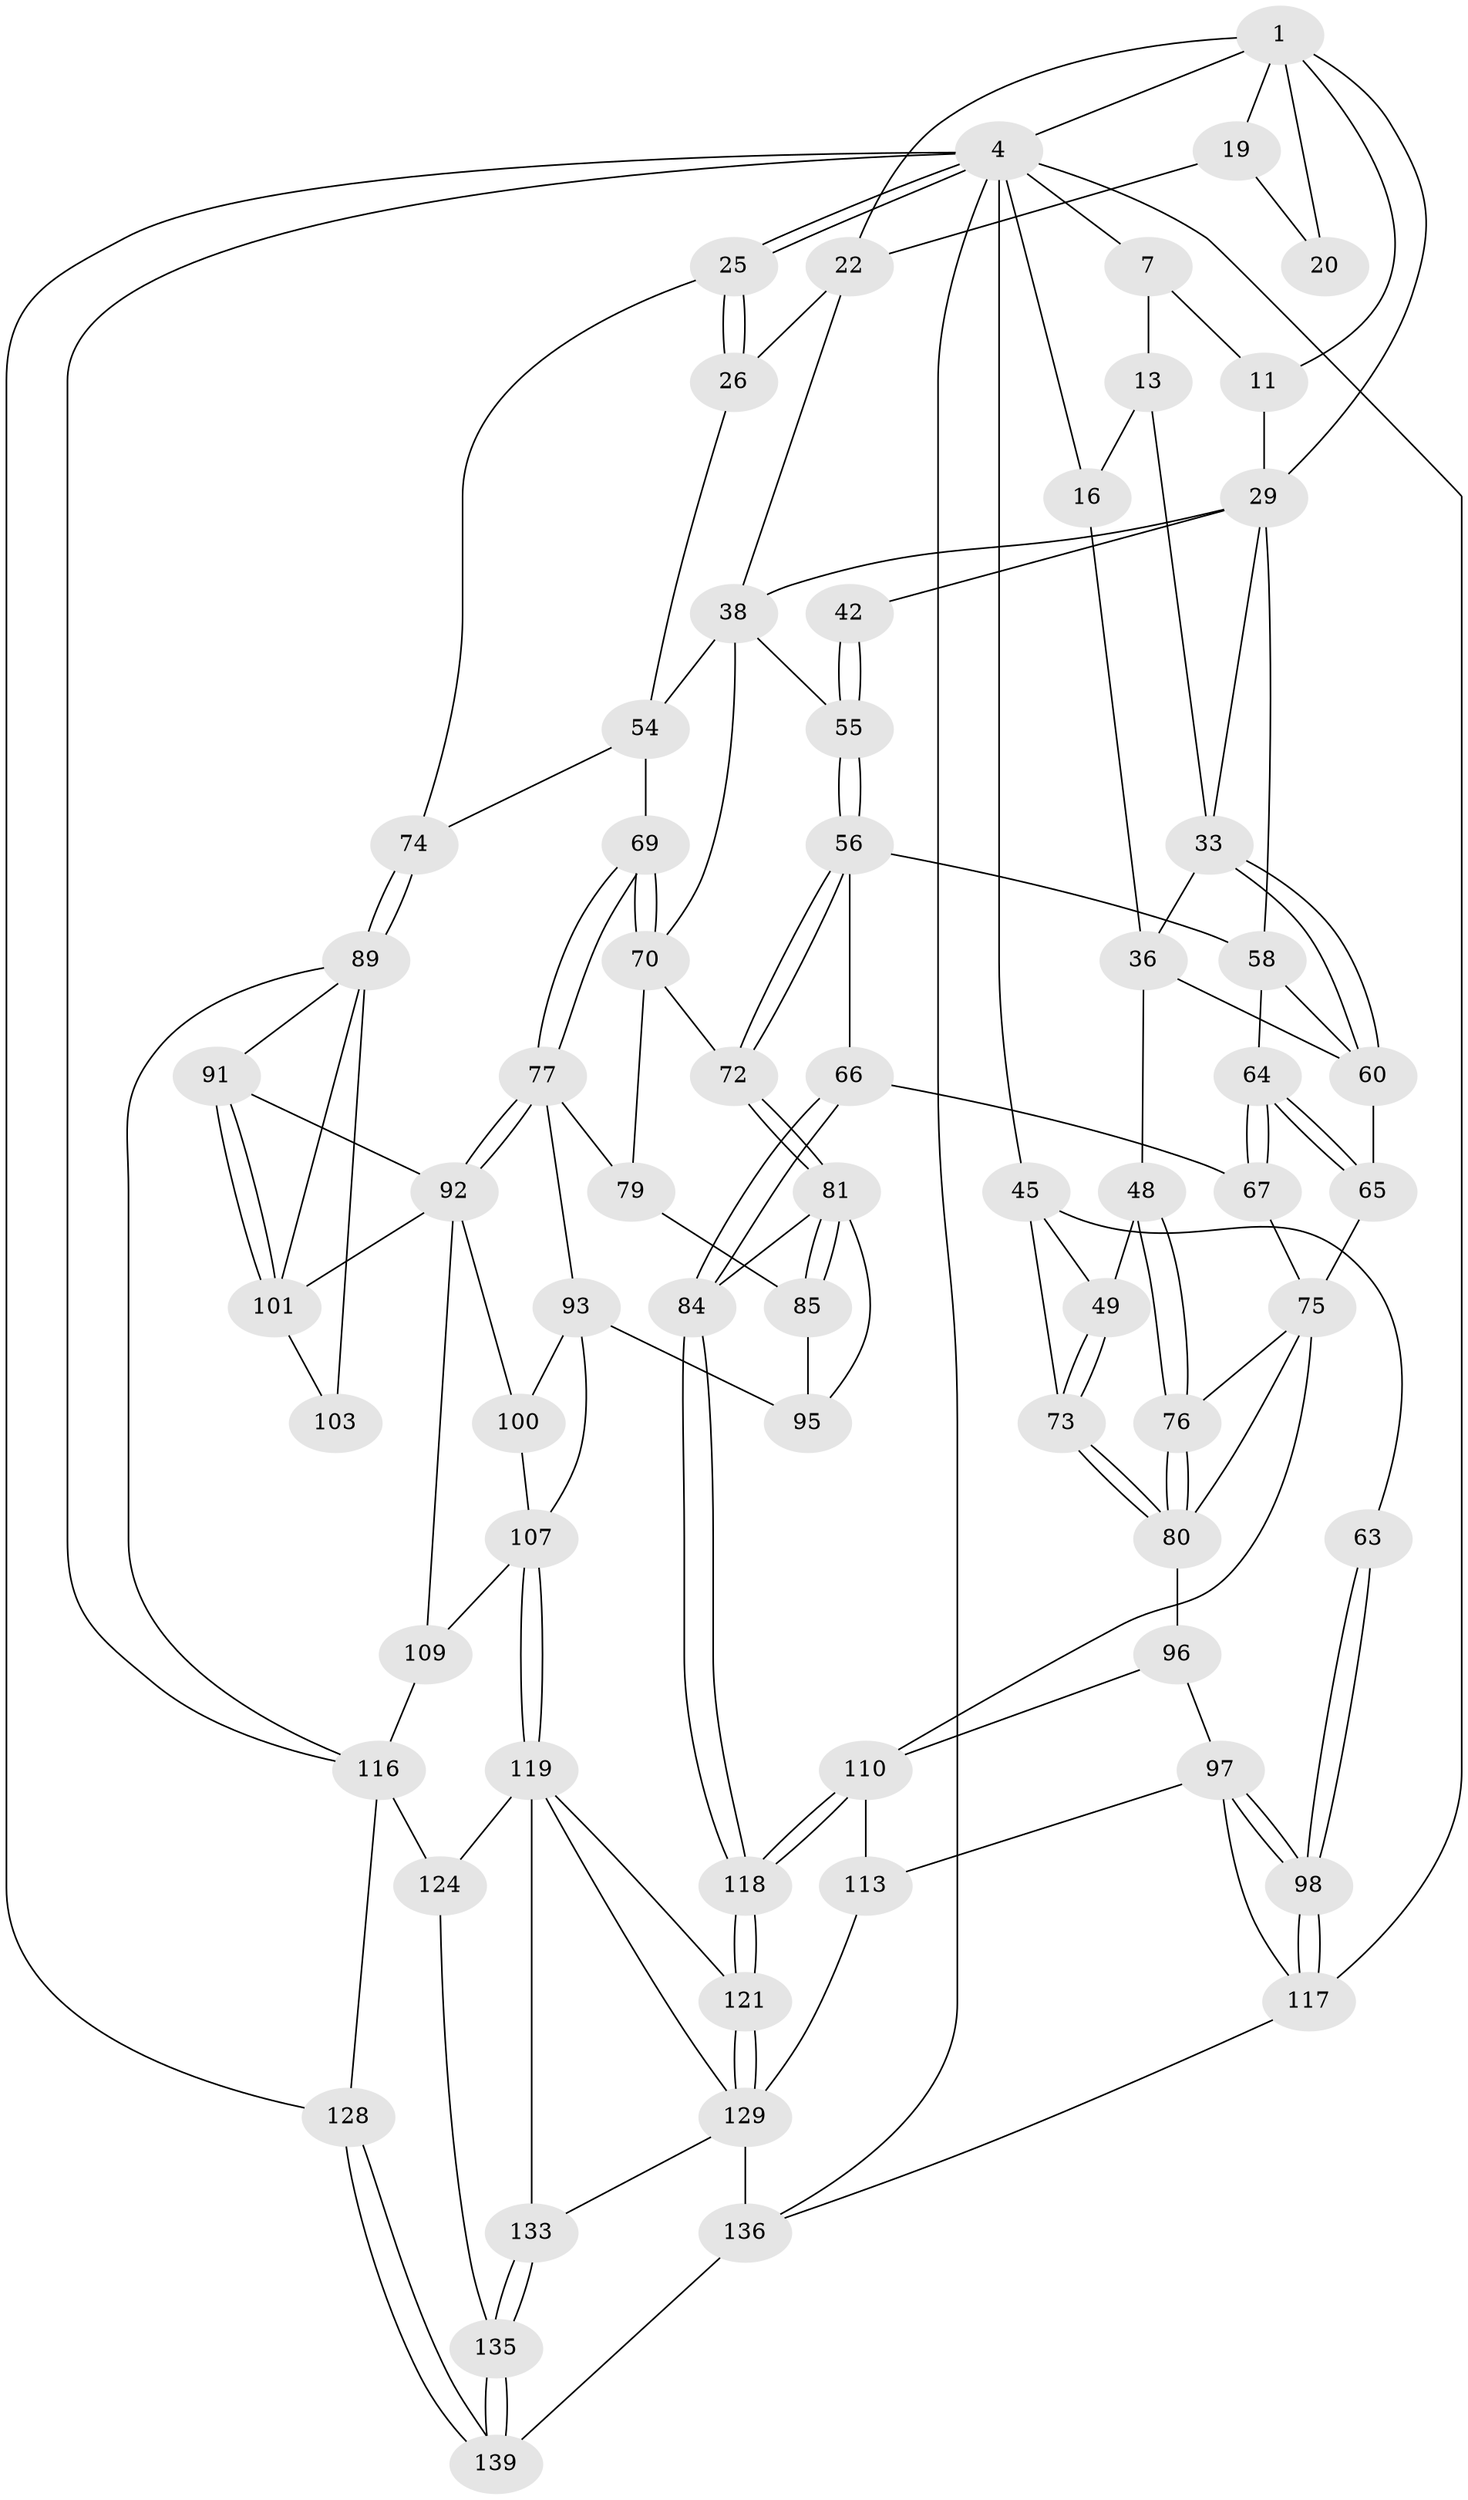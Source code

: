 // original degree distribution, {3: 0.014388489208633094, 5: 0.5179856115107914, 4: 0.2446043165467626, 6: 0.22302158273381295}
// Generated by graph-tools (version 1.1) at 2025/17/03/09/25 04:17:09]
// undirected, 69 vertices, 155 edges
graph export_dot {
graph [start="1"]
  node [color=gray90,style=filled];
  1 [pos="+0.639184836762351+0",super="+2+9"];
  4 [pos="+1+0",super="+115+5"];
  7 [pos="+0.19302060884904526+0",super="+8"];
  11 [pos="+0.4875133900751521+0.049116462679571496"];
  13 [pos="+0.4023968273992544+0.07081475213732721",super="+14"];
  16 [pos="+0.09208541138556578+0.1372329656357051",super="+21"];
  19 [pos="+0.6861945400164532+0.06306602251549451"];
  20 [pos="+0.647242611281068+0.09469340015047906"];
  22 [pos="+0.882356002563606+0",super="+27+23"];
  25 [pos="+1+0.2686098088138637"];
  26 [pos="+1+0.2499900251668065",super="+40"];
  29 [pos="+0.6172546205347786+0.14712345764982576",super="+30"];
  33 [pos="+0.3968892178650554+0.2097721692331516",super="+34"];
  36 [pos="+0.3210548710217796+0.19183811090064107",super="+47"];
  38 [pos="+0.8180173087938134+0.1832717481371887",super="+51+39"];
  42 [pos="+0.5254016522348997+0.22279089278636355"];
  45 [pos="+0+0.19975727787855338",super="+46+50"];
  48 [pos="+0.20414096386752403+0.36214117551127656"];
  49 [pos="+0.13686198791384147+0.3520637270814947"];
  54 [pos="+0.8935093364978767+0.35662074681766154",super="+68"];
  55 [pos="+0.6416901060518153+0.35624354751536"];
  56 [pos="+0.6154199284521886+0.388618752333071",super="+57"];
  58 [pos="+0.5338117431572422+0.3536587659340997",super="+59"];
  60 [pos="+0.46469440503050413+0.3499484990376342",super="+61"];
  63 [pos="+0+0.48738584677650704"];
  64 [pos="+0.43204809512980463+0.5611914730425923"];
  65 [pos="+0.4101182466402578+0.532903934524075"];
  66 [pos="+0.4519978705173316+0.5786949061667718"];
  67 [pos="+0.4361301501683739+0.5702488482352097"];
  69 [pos="+0.8776367696329075+0.46322301401867977"];
  70 [pos="+0.7671850847856497+0.36261190685764944",super="+71"];
  72 [pos="+0.6400266472305468+0.4259902820043536"];
  73 [pos="+0.008495562087586516+0.49172515955455726"];
  74 [pos="+1+0.43032352927938283"];
  75 [pos="+0.2789914310636575+0.4769539216561677",super="+87"];
  76 [pos="+0.2126948731639356+0.4274089685726152"];
  77 [pos="+0.8421284616779963+0.5289419336050077",super="+78"];
  79 [pos="+0.7761378266221094+0.5244619767760846"];
  80 [pos="+0.1367623416622219+0.5795540207062626",super="+88"];
  81 [pos="+0.6406613911592212+0.427681119106916",super="+82"];
  84 [pos="+0.49223145898283654+0.6209570008024599"];
  85 [pos="+0.7166802900424377+0.5226042397769411",super="+86"];
  89 [pos="+1+0.5007411935648789",super="+90+106"];
  91 [pos="+0.8877374066844288+0.5727982772827463"];
  92 [pos="+0.8867464036657774+0.571946761681047",super="+99"];
  93 [pos="+0.7725852320315794+0.5856080512024009",super="+94"];
  95 [pos="+0.5414685382101908+0.6564931773014611"];
  96 [pos="+0.11673890624524687+0.6188640174566951"];
  97 [pos="+0.09596946358814207+0.6380813604459259",super="+114"];
  98 [pos="+0+0.7360781804600639"];
  100 [pos="+0.7678614342322369+0.6285680880142234"];
  101 [pos="+0.8672346041247683+0.7363132867229255",super="+104"];
  103 [pos="+0.9568488934982827+0.6519809871630642"];
  107 [pos="+0.5977268449546129+0.767099963325773",super="+108"];
  109 [pos="+0.8562456354512903+0.763282724205116"];
  110 [pos="+0.25407636648724186+0.7914049411603494",super="+111"];
  113 [pos="+0.09394739640717768+0.8549414297110814"];
  116 [pos="+1+0.8370990411004814",super="+122"];
  117 [pos="+0+0.8874036077083731"];
  118 [pos="+0.3105593874894801+0.832223944819207"];
  119 [pos="+0.5899532980542286+0.8053192180767537",super="+125+120"];
  121 [pos="+0.312179198247565+0.8345077301479258"];
  124 [pos="+0.7679511730843754+0.8954017647263245",super="+127"];
  128 [pos="+1+1"];
  129 [pos="+0.30312842451178995+0.8780056145940555",super="+130+132"];
  133 [pos="+0.5909361594341044+0.8391723583993609"];
  135 [pos="+0.8505224454815515+1"];
  136 [pos="+0.1697543539883403+1",super="+137"];
  139 [pos="+0.8633283913734088+1"];
  1 -- 19;
  1 -- 4;
  1 -- 22 [weight=2];
  1 -- 11;
  1 -- 20 [weight=2];
  1 -- 29;
  4 -- 25;
  4 -- 25;
  4 -- 128;
  4 -- 116;
  4 -- 136;
  4 -- 16;
  4 -- 117;
  4 -- 7;
  4 -- 45 [weight=2];
  7 -- 13 [weight=2];
  7 -- 11;
  11 -- 29;
  13 -- 33;
  13 -- 16 [weight=2];
  16 -- 36;
  19 -- 20;
  19 -- 22;
  22 -- 26 [weight=2];
  22 -- 38;
  25 -- 26;
  25 -- 26;
  25 -- 74;
  26 -- 54;
  29 -- 33;
  29 -- 58;
  29 -- 42 [weight=2];
  29 -- 38 [weight=3];
  33 -- 60;
  33 -- 60;
  33 -- 36;
  36 -- 48;
  36 -- 60;
  38 -- 55;
  38 -- 70;
  38 -- 54;
  42 -- 55;
  42 -- 55;
  45 -- 63 [weight=2];
  45 -- 73;
  45 -- 49;
  48 -- 49;
  48 -- 76;
  48 -- 76;
  49 -- 73;
  49 -- 73;
  54 -- 74;
  54 -- 69;
  55 -- 56;
  55 -- 56;
  56 -- 72;
  56 -- 72;
  56 -- 58;
  56 -- 66;
  58 -- 64;
  58 -- 60;
  60 -- 65;
  63 -- 98;
  63 -- 98;
  64 -- 65;
  64 -- 65;
  64 -- 67;
  64 -- 67;
  65 -- 75;
  66 -- 67;
  66 -- 84;
  66 -- 84;
  67 -- 75;
  69 -- 70;
  69 -- 70;
  69 -- 77;
  69 -- 77;
  70 -- 72;
  70 -- 79;
  72 -- 81;
  72 -- 81;
  73 -- 80;
  73 -- 80;
  74 -- 89;
  74 -- 89;
  75 -- 76;
  75 -- 80;
  75 -- 110;
  76 -- 80;
  76 -- 80;
  77 -- 92;
  77 -- 92;
  77 -- 93;
  77 -- 79;
  79 -- 85;
  80 -- 96;
  81 -- 85 [weight=2];
  81 -- 85;
  81 -- 84;
  81 -- 95;
  84 -- 118;
  84 -- 118;
  85 -- 95;
  89 -- 91;
  89 -- 103 [weight=2];
  89 -- 116;
  89 -- 101;
  91 -- 92;
  91 -- 101;
  91 -- 101;
  92 -- 100;
  92 -- 109;
  92 -- 101;
  93 -- 100;
  93 -- 107;
  93 -- 95;
  96 -- 97;
  96 -- 110;
  97 -- 98;
  97 -- 98;
  97 -- 117;
  97 -- 113;
  98 -- 117;
  98 -- 117;
  100 -- 107;
  101 -- 103;
  107 -- 119;
  107 -- 119;
  107 -- 109;
  109 -- 116;
  110 -- 118;
  110 -- 118;
  110 -- 113;
  113 -- 129;
  116 -- 128;
  116 -- 124 [weight=2];
  117 -- 136;
  118 -- 121;
  118 -- 121;
  119 -- 124;
  119 -- 133;
  119 -- 121;
  119 -- 129;
  121 -- 129;
  121 -- 129;
  124 -- 135;
  128 -- 139;
  128 -- 139;
  129 -- 136 [weight=3];
  129 -- 133;
  133 -- 135;
  133 -- 135;
  135 -- 139;
  135 -- 139;
  136 -- 139;
}
